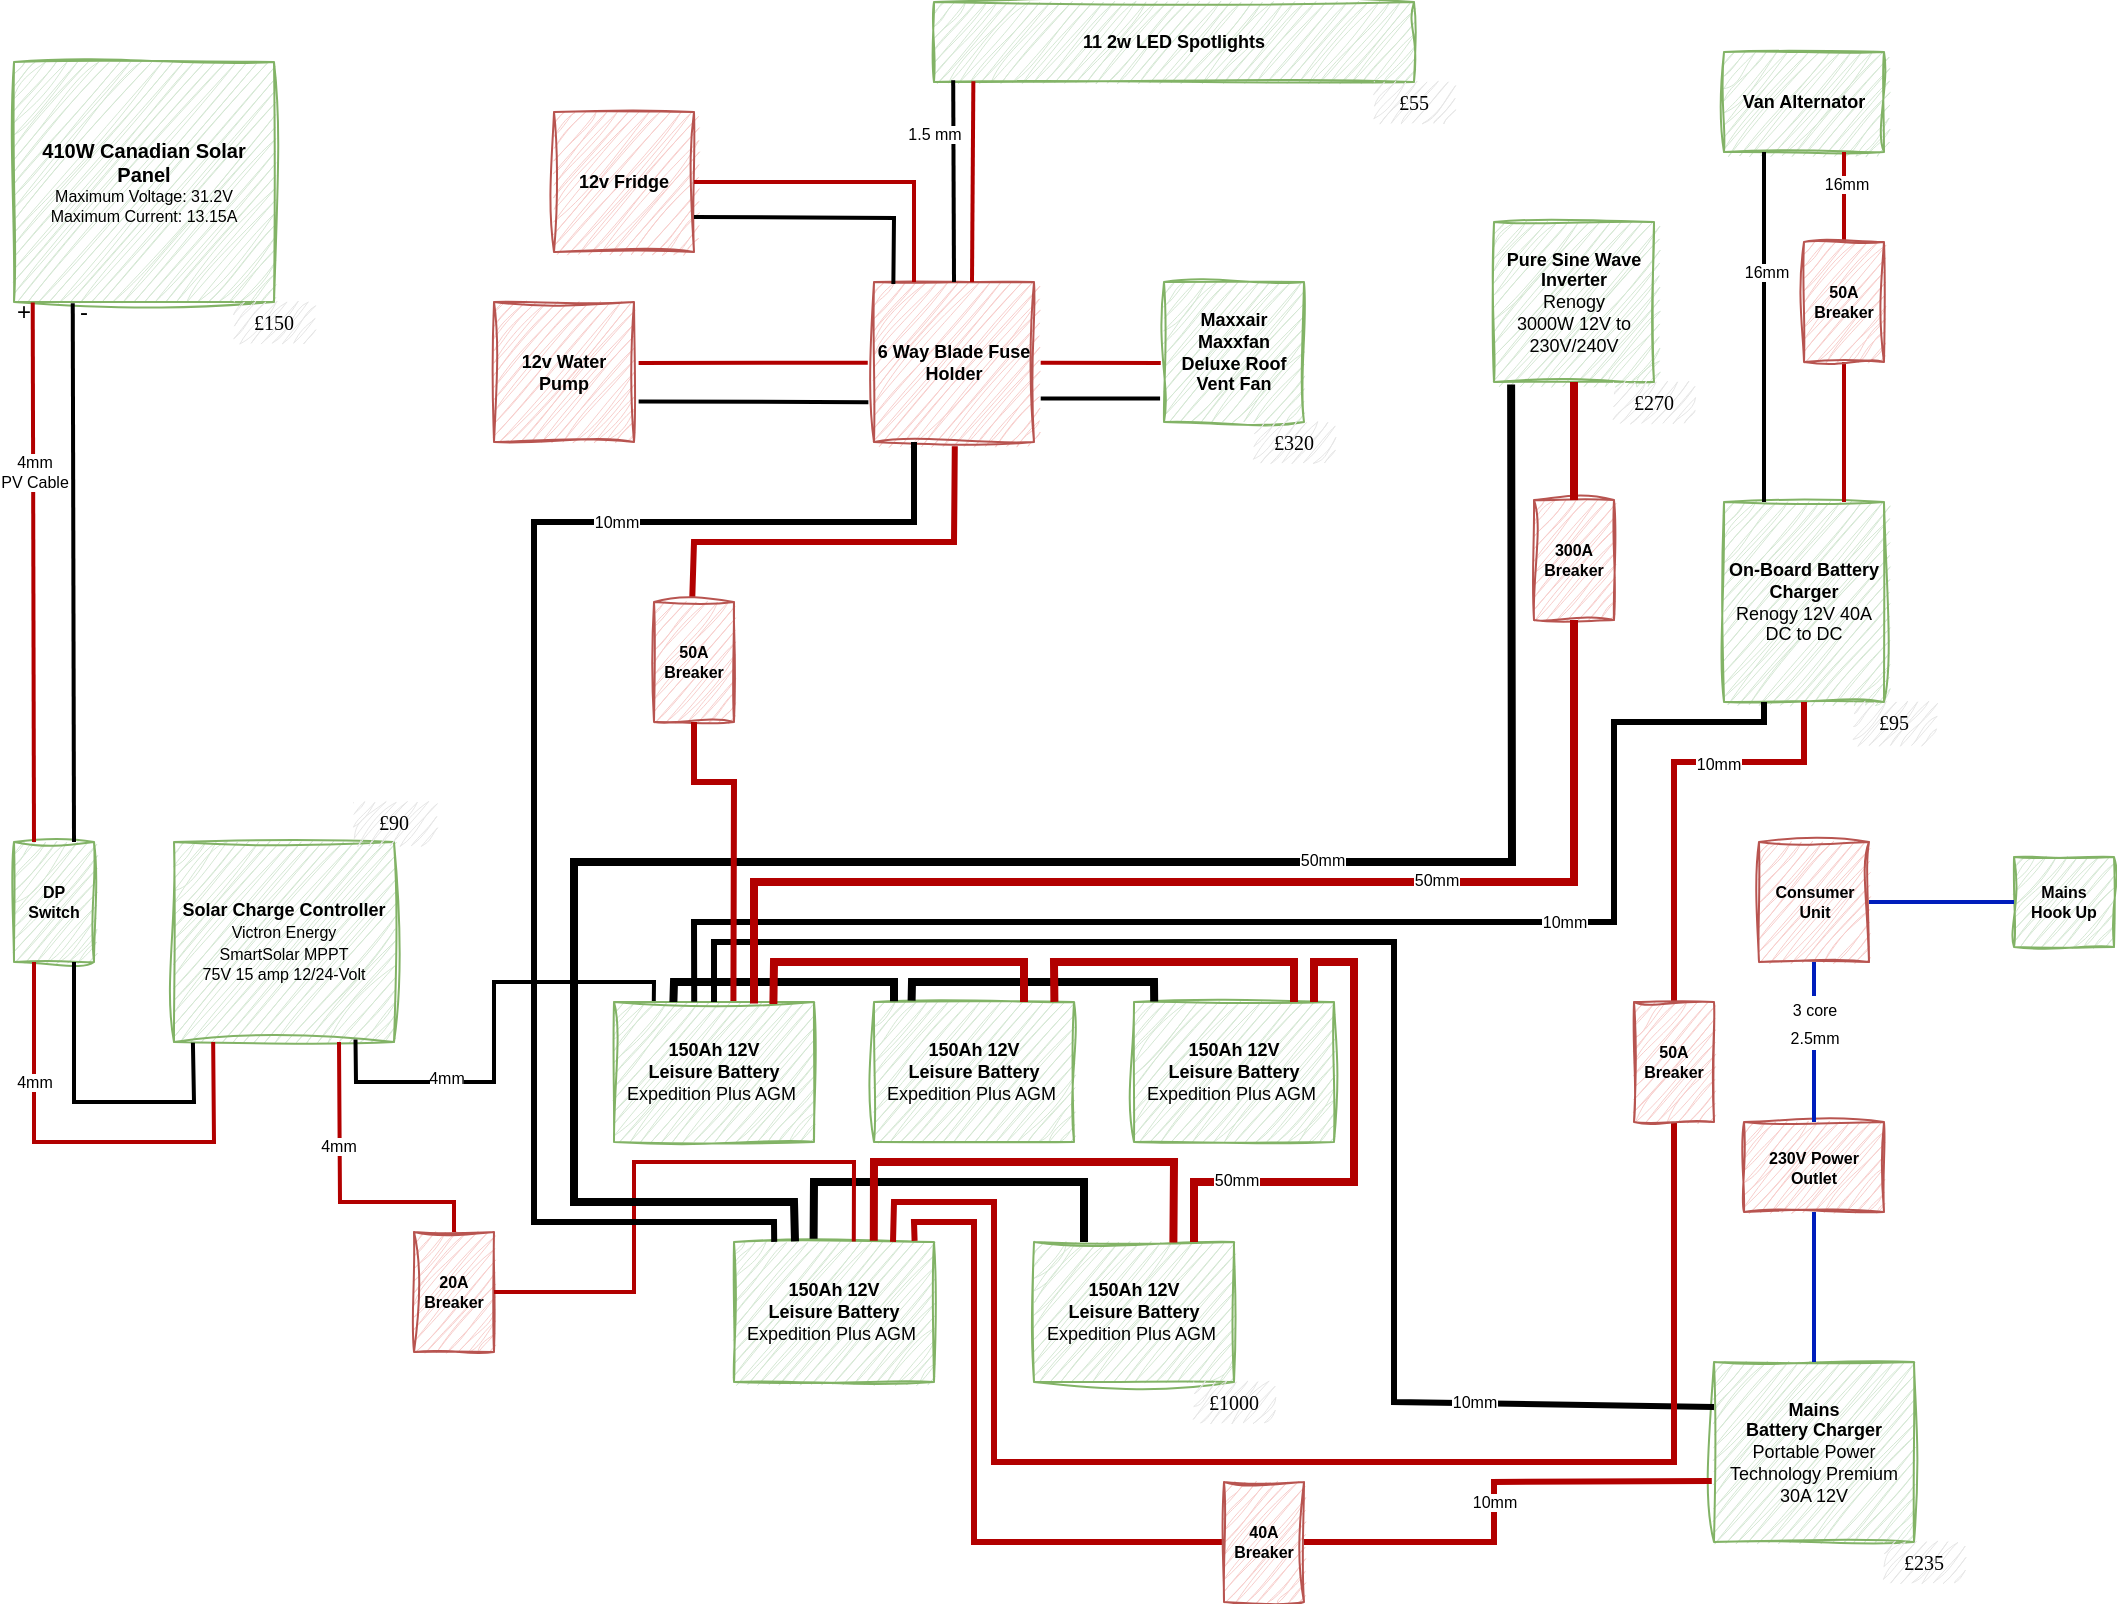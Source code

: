 <mxfile version="21.6.5" type="github">
  <diagram name="Page-1" id="DbgQS2VZ8mDrQ_-aRM_W">
    <mxGraphModel dx="1259" dy="679" grid="1" gridSize="10" guides="1" tooltips="1" connect="1" arrows="1" fold="1" page="1" pageScale="1" pageWidth="1169" pageHeight="827" math="0" shadow="0">
      <root>
        <mxCell id="0" />
        <mxCell id="1" parent="0" />
        <mxCell id="ezjOB3XX6p05gcalG66d-1" value="&lt;b&gt;&lt;font style=&quot;font-size: 10px;&quot;&gt;410W Canadian Solar Panel&lt;/font&gt;&lt;/b&gt;&lt;br style=&quot;font-size: 9px;&quot;&gt;&lt;div style=&quot;font-size: 8px;&quot;&gt;&lt;font style=&quot;font-size: 8px;&quot;&gt;Maximum Voltage: 31.2V&lt;/font&gt;&lt;/div&gt;&lt;div style=&quot;font-size: 8px;&quot;&gt;&lt;font style=&quot;font-size: 8px;&quot;&gt;Maximum Current: 13.15A&lt;/font&gt;&lt;/div&gt;" style="rounded=0;whiteSpace=wrap;html=1;sketch=1;curveFitting=1;jiggle=2;fontSize=9;fillColor=#d5e8d4;strokeColor=#82b366;" parent="1" vertex="1">
          <mxGeometry x="80" y="40" width="130" height="120" as="geometry" />
        </mxCell>
        <mxCell id="ezjOB3XX6p05gcalG66d-2" value="&lt;span style=&quot;font-size: 8px;&quot;&gt;&lt;b style=&quot;font-size: 8px;&quot;&gt;DP Switch&lt;/b&gt;&lt;/span&gt;" style="rounded=0;whiteSpace=wrap;html=1;sketch=1;curveFitting=1;jiggle=2;fontSize=8;fillColor=#d5e8d4;strokeColor=#82b366;" parent="1" vertex="1">
          <mxGeometry x="80" y="430" width="40" height="60" as="geometry" />
        </mxCell>
        <mxCell id="ezjOB3XX6p05gcalG66d-3" value="&lt;b&gt;Solar Charge Controller&lt;/b&gt;&lt;br&gt;&lt;font style=&quot;font-size: 8px;&quot;&gt;Victron Energy &lt;br&gt;SmartSolar MPPT &lt;br&gt;75V 15 amp 12/24-Volt&lt;/font&gt;" style="rounded=0;whiteSpace=wrap;html=1;sketch=1;curveFitting=1;jiggle=2;fontSize=9;fillColor=#d5e8d4;strokeColor=#82b366;" parent="1" vertex="1">
          <mxGeometry x="160" y="430" width="110" height="100" as="geometry" />
        </mxCell>
        <mxCell id="ezjOB3XX6p05gcalG66d-4" value="" style="endArrow=none;html=1;rounded=0;entryX=0.072;entryY=1.002;entryDx=0;entryDy=0;entryPerimeter=0;exitX=0.25;exitY=0;exitDx=0;exitDy=0;strokeWidth=2;fillColor=#e51400;strokeColor=#B20000;" parent="1" source="ezjOB3XX6p05gcalG66d-2" target="ezjOB3XX6p05gcalG66d-1" edge="1">
          <mxGeometry width="50" height="50" relative="1" as="geometry">
            <mxPoint x="620" y="380" as="sourcePoint" />
            <mxPoint x="670" y="330" as="targetPoint" />
          </mxGeometry>
        </mxCell>
        <mxCell id="ezjOB3XX6p05gcalG66d-38" value="4mm&lt;br style=&quot;font-size: 8px;&quot;&gt;PV Cable" style="edgeLabel;html=1;align=center;verticalAlign=middle;resizable=0;points=[];fontSize=8;" parent="ezjOB3XX6p05gcalG66d-4" vertex="1" connectable="0">
          <mxGeometry x="0.527" relative="1" as="geometry">
            <mxPoint y="21" as="offset" />
          </mxGeometry>
        </mxCell>
        <mxCell id="ezjOB3XX6p05gcalG66d-5" value="" style="endArrow=none;html=1;rounded=0;entryX=0.226;entryY=1.005;entryDx=0;entryDy=0;entryPerimeter=0;exitX=0.75;exitY=0;exitDx=0;exitDy=0;strokeWidth=2;" parent="1" source="ezjOB3XX6p05gcalG66d-2" target="ezjOB3XX6p05gcalG66d-1" edge="1">
          <mxGeometry width="50" height="50" relative="1" as="geometry">
            <mxPoint x="111" y="240" as="sourcePoint" />
            <mxPoint x="110" y="160" as="targetPoint" />
          </mxGeometry>
        </mxCell>
        <mxCell id="ezjOB3XX6p05gcalG66d-6" value="+" style="text;html=1;strokeColor=none;fillColor=none;align=center;verticalAlign=middle;whiteSpace=wrap;rounded=0;" parent="1" vertex="1">
          <mxGeometry x="80" y="160" width="10" height="10" as="geometry" />
        </mxCell>
        <mxCell id="ezjOB3XX6p05gcalG66d-7" value="-" style="text;html=1;strokeColor=none;fillColor=none;align=center;verticalAlign=middle;whiteSpace=wrap;rounded=0;" parent="1" vertex="1">
          <mxGeometry x="110" y="160" width="10" height="10" as="geometry" />
        </mxCell>
        <mxCell id="ezjOB3XX6p05gcalG66d-10" value="" style="endArrow=none;html=1;rounded=0;entryX=0.25;entryY=1;entryDx=0;entryDy=0;exitX=0.178;exitY=1;exitDx=0;exitDy=0;strokeWidth=2;fillColor=#e51400;strokeColor=#B20000;exitPerimeter=0;" parent="1" source="ezjOB3XX6p05gcalG66d-3" target="ezjOB3XX6p05gcalG66d-2" edge="1">
          <mxGeometry width="50" height="50" relative="1" as="geometry">
            <mxPoint x="91" y="570" as="sourcePoint" />
            <mxPoint x="90" y="490" as="targetPoint" />
            <Array as="points">
              <mxPoint x="180" y="580" />
              <mxPoint x="90" y="580" />
            </Array>
          </mxGeometry>
        </mxCell>
        <mxCell id="ezjOB3XX6p05gcalG66d-37" value="4mm" style="edgeLabel;html=1;align=center;verticalAlign=middle;resizable=0;points=[];fontSize=8;" parent="ezjOB3XX6p05gcalG66d-10" vertex="1" connectable="0">
          <mxGeometry x="0.27" relative="1" as="geometry">
            <mxPoint y="-24" as="offset" />
          </mxGeometry>
        </mxCell>
        <mxCell id="ezjOB3XX6p05gcalG66d-12" value="" style="endArrow=none;html=1;rounded=0;entryX=0.75;entryY=1;entryDx=0;entryDy=0;exitX=0.086;exitY=1.004;exitDx=0;exitDy=0;strokeWidth=2;exitPerimeter=0;" parent="1" source="ezjOB3XX6p05gcalG66d-3" target="ezjOB3XX6p05gcalG66d-2" edge="1">
          <mxGeometry width="50" height="50" relative="1" as="geometry">
            <mxPoint x="120" y="574.5" as="sourcePoint" />
            <mxPoint x="119" y="495.5" as="targetPoint" />
            <Array as="points">
              <mxPoint x="170" y="560" />
              <mxPoint x="110" y="560" />
            </Array>
          </mxGeometry>
        </mxCell>
        <mxCell id="ezjOB3XX6p05gcalG66d-13" value="&lt;b&gt;150Ah 12V &lt;br&gt;Leisure Battery&lt;br&gt;&lt;/b&gt;Expedition Plus AGM&amp;nbsp;" style="rounded=0;whiteSpace=wrap;html=1;sketch=1;curveFitting=1;jiggle=2;fontSize=9;fillColor=#d5e8d4;strokeColor=#82b366;" parent="1" vertex="1">
          <mxGeometry x="510" y="510" width="100" height="70" as="geometry" />
        </mxCell>
        <mxCell id="ezjOB3XX6p05gcalG66d-14" value="" style="endArrow=none;html=1;rounded=0;exitX=0.199;exitY=-0.005;exitDx=0;exitDy=0;strokeWidth=2;entryX=0.825;entryY=0.988;entryDx=0;entryDy=0;entryPerimeter=0;exitPerimeter=0;" parent="1" source="ezjOB3XX6p05gcalG66d-15" target="ezjOB3XX6p05gcalG66d-3" edge="1">
          <mxGeometry width="50" height="50" relative="1" as="geometry">
            <mxPoint x="309" y="570" as="sourcePoint" />
            <mxPoint x="250" y="530" as="targetPoint" />
            <Array as="points">
              <mxPoint x="400" y="500" />
              <mxPoint x="320" y="500" />
              <mxPoint x="320" y="550" />
              <mxPoint x="251" y="550" />
            </Array>
          </mxGeometry>
        </mxCell>
        <mxCell id="ezjOB3XX6p05gcalG66d-36" value="4mm" style="edgeLabel;html=1;align=center;verticalAlign=middle;resizable=0;points=[];fontSize=8;" parent="ezjOB3XX6p05gcalG66d-14" vertex="1" connectable="0">
          <mxGeometry x="0.424" y="-2" relative="1" as="geometry">
            <mxPoint as="offset" />
          </mxGeometry>
        </mxCell>
        <mxCell id="ezjOB3XX6p05gcalG66d-15" value="&lt;b&gt;150Ah 12V &lt;br&gt;Leisure Battery&lt;br&gt;&lt;/b&gt;Expedition Plus AGM&amp;nbsp;" style="rounded=0;whiteSpace=wrap;html=1;sketch=1;curveFitting=1;jiggle=2;fontSize=9;fillColor=#d5e8d4;strokeColor=#82b366;" parent="1" vertex="1">
          <mxGeometry x="380" y="510" width="100" height="70" as="geometry" />
        </mxCell>
        <mxCell id="ezjOB3XX6p05gcalG66d-16" value="&lt;b&gt;150Ah 12V &lt;br&gt;Leisure Battery&lt;br&gt;&lt;/b&gt;Expedition Plus AGM&amp;nbsp;" style="rounded=0;whiteSpace=wrap;html=1;sketch=1;curveFitting=1;jiggle=2;fontSize=9;fillColor=#d5e8d4;strokeColor=#82b366;" parent="1" vertex="1">
          <mxGeometry x="640" y="510" width="100" height="70" as="geometry" />
        </mxCell>
        <mxCell id="ezjOB3XX6p05gcalG66d-17" value="&lt;b&gt;150Ah 12V &lt;br&gt;Leisure Battery&lt;br&gt;&lt;/b&gt;Expedition Plus AGM&amp;nbsp;" style="rounded=0;whiteSpace=wrap;html=1;sketch=1;curveFitting=1;jiggle=2;fontSize=9;fillColor=#d5e8d4;strokeColor=#82b366;" parent="1" vertex="1">
          <mxGeometry x="440" y="630" width="100" height="70" as="geometry" />
        </mxCell>
        <mxCell id="ezjOB3XX6p05gcalG66d-18" value="&lt;b&gt;150Ah 12V &lt;br&gt;Leisure Battery&lt;br&gt;&lt;/b&gt;Expedition Plus AGM&amp;nbsp;" style="rounded=0;whiteSpace=wrap;html=1;sketch=1;curveFitting=1;jiggle=2;fontSize=9;fillColor=#d5e8d4;strokeColor=#82b366;" parent="1" vertex="1">
          <mxGeometry x="590" y="630" width="100" height="70" as="geometry" />
        </mxCell>
        <mxCell id="ezjOB3XX6p05gcalG66d-21" value="" style="endArrow=none;html=1;rounded=0;exitX=0.1;exitY=-0.005;exitDx=0;exitDy=0;strokeWidth=4;entryX=0.297;entryY=0;entryDx=0;entryDy=0;exitPerimeter=0;strokeColor=#000000;entryPerimeter=0;" parent="1" source="ezjOB3XX6p05gcalG66d-13" target="ezjOB3XX6p05gcalG66d-15" edge="1">
          <mxGeometry width="50" height="50" relative="1" as="geometry">
            <mxPoint x="520" y="510" as="sourcePoint" />
            <mxPoint x="440" y="510" as="targetPoint" />
            <Array as="points">
              <mxPoint x="520" y="500" />
              <mxPoint x="410" y="500" />
            </Array>
          </mxGeometry>
        </mxCell>
        <mxCell id="ezjOB3XX6p05gcalG66d-22" value="" style="endArrow=none;html=1;rounded=0;exitX=0.101;exitY=-0.003;exitDx=0;exitDy=0;strokeWidth=4;entryX=0.188;entryY=-0.01;entryDx=0;entryDy=0;entryPerimeter=0;exitPerimeter=0;" parent="1" source="ezjOB3XX6p05gcalG66d-16" target="ezjOB3XX6p05gcalG66d-13" edge="1">
          <mxGeometry width="50" height="50" relative="1" as="geometry">
            <mxPoint x="700" y="510" as="sourcePoint" />
            <mxPoint x="580" y="510" as="targetPoint" />
            <Array as="points">
              <mxPoint x="650" y="500" />
              <mxPoint x="529" y="500" />
            </Array>
          </mxGeometry>
        </mxCell>
        <mxCell id="ezjOB3XX6p05gcalG66d-23" value="" style="endArrow=none;html=1;rounded=0;exitX=0.25;exitY=0;exitDx=0;exitDy=0;strokeWidth=4;entryX=0.398;entryY=-0.023;entryDx=0;entryDy=0;entryPerimeter=0;" parent="1" source="ezjOB3XX6p05gcalG66d-18" target="ezjOB3XX6p05gcalG66d-17" edge="1">
          <mxGeometry width="50" height="50" relative="1" as="geometry">
            <mxPoint x="610" y="635" as="sourcePoint" />
            <mxPoint x="490" y="635" as="targetPoint" />
            <Array as="points">
              <mxPoint x="615" y="600" />
              <mxPoint x="480" y="600" />
            </Array>
          </mxGeometry>
        </mxCell>
        <mxCell id="ezjOB3XX6p05gcalG66d-24" value="" style="endArrow=none;html=1;rounded=0;exitX=0.75;exitY=0;exitDx=0;exitDy=0;strokeWidth=4;entryX=0.797;entryY=0.014;entryDx=0;entryDy=0;strokeColor=#B20000;fillColor=#e51400;entryPerimeter=0;" parent="1" source="ezjOB3XX6p05gcalG66d-13" target="ezjOB3XX6p05gcalG66d-15" edge="1">
          <mxGeometry width="50" height="50" relative="1" as="geometry">
            <mxPoint x="570" y="490" as="sourcePoint" />
            <mxPoint x="460" y="490" as="targetPoint" />
            <Array as="points">
              <mxPoint x="585" y="490" />
              <mxPoint x="460" y="490" />
            </Array>
          </mxGeometry>
        </mxCell>
        <mxCell id="ezjOB3XX6p05gcalG66d-25" value="" style="endArrow=none;html=1;rounded=0;exitX=0.75;exitY=0;exitDx=0;exitDy=0;strokeWidth=4;entryX=0.902;entryY=-0.001;entryDx=0;entryDy=0;strokeColor=#B20000;fillColor=#e51400;entryPerimeter=0;" parent="1" edge="1" target="ezjOB3XX6p05gcalG66d-13">
          <mxGeometry width="50" height="50" relative="1" as="geometry">
            <mxPoint x="720" y="510" as="sourcePoint" />
            <mxPoint x="590" y="510" as="targetPoint" />
            <Array as="points">
              <mxPoint x="720" y="490" />
              <mxPoint x="600" y="490" />
            </Array>
          </mxGeometry>
        </mxCell>
        <mxCell id="ezjOB3XX6p05gcalG66d-26" value="" style="endArrow=none;html=1;rounded=0;strokeWidth=4;entryX=0.75;entryY=0;entryDx=0;entryDy=0;strokeColor=#B20000;fillColor=#e51400;" parent="1" edge="1">
          <mxGeometry width="50" height="50" relative="1" as="geometry">
            <mxPoint x="670" y="630" as="sourcePoint" />
            <mxPoint x="730" y="510" as="targetPoint" />
            <Array as="points">
              <mxPoint x="670" y="600" />
              <mxPoint x="750" y="600" />
              <mxPoint x="750" y="490" />
              <mxPoint x="730" y="490" />
            </Array>
          </mxGeometry>
        </mxCell>
        <mxCell id="ezjOB3XX6p05gcalG66d-71" value="50mm" style="edgeLabel;html=1;align=center;verticalAlign=middle;resizable=0;points=[];fontSize=8;" parent="ezjOB3XX6p05gcalG66d-26" vertex="1" connectable="0">
          <mxGeometry x="-0.608" y="1" relative="1" as="geometry">
            <mxPoint as="offset" />
          </mxGeometry>
        </mxCell>
        <mxCell id="ezjOB3XX6p05gcalG66d-27" value="" style="endArrow=none;html=1;rounded=0;exitX=0.697;exitY=0.004;exitDx=0;exitDy=0;strokeWidth=4;entryX=0.699;entryY=-0.009;entryDx=0;entryDy=0;strokeColor=#B20000;fillColor=#e51400;entryPerimeter=0;exitPerimeter=0;" parent="1" source="ezjOB3XX6p05gcalG66d-18" target="ezjOB3XX6p05gcalG66d-17" edge="1">
          <mxGeometry width="50" height="50" relative="1" as="geometry">
            <mxPoint x="660" y="620" as="sourcePoint" />
            <mxPoint x="530" y="620" as="targetPoint" />
            <Array as="points">
              <mxPoint x="660" y="590" />
              <mxPoint x="510" y="590" />
            </Array>
          </mxGeometry>
        </mxCell>
        <mxCell id="ezjOB3XX6p05gcalG66d-28" value="&lt;span style=&quot;font-size: 8px;&quot;&gt;&lt;b style=&quot;font-size: 8px;&quot;&gt;20A&lt;br&gt;Breaker&lt;br&gt;&lt;/b&gt;&lt;/span&gt;" style="rounded=0;whiteSpace=wrap;html=1;sketch=1;curveFitting=1;jiggle=2;fontSize=8;fillColor=#f8cecc;strokeColor=#b85450;" parent="1" vertex="1">
          <mxGeometry x="280" y="625" width="40" height="60" as="geometry" />
        </mxCell>
        <mxCell id="ezjOB3XX6p05gcalG66d-30" value="" style="endArrow=none;html=1;rounded=0;strokeWidth=2;entryX=1;entryY=0.5;entryDx=0;entryDy=0;strokeColor=#B20000;fillColor=#e51400;exitX=0.599;exitY=-0.003;exitDx=0;exitDy=0;exitPerimeter=0;" parent="1" source="ezjOB3XX6p05gcalG66d-17" target="ezjOB3XX6p05gcalG66d-28" edge="1">
          <mxGeometry width="50" height="50" relative="1" as="geometry">
            <mxPoint x="510" y="629" as="sourcePoint" />
            <mxPoint x="390" y="620" as="targetPoint" />
            <Array as="points">
              <mxPoint x="500" y="590" />
              <mxPoint x="390" y="590" />
              <mxPoint x="390" y="655" />
            </Array>
          </mxGeometry>
        </mxCell>
        <mxCell id="ezjOB3XX6p05gcalG66d-32" value="" style="endArrow=none;html=1;rounded=0;exitX=0.5;exitY=0;exitDx=0;exitDy=0;strokeWidth=2;entryX=0.75;entryY=1;entryDx=0;entryDy=0;strokeColor=#B20000;fillColor=#e51400;" parent="1" source="ezjOB3XX6p05gcalG66d-28" target="ezjOB3XX6p05gcalG66d-3" edge="1">
          <mxGeometry width="50" height="50" relative="1" as="geometry">
            <mxPoint x="300" y="630" as="sourcePoint" />
            <mxPoint x="100" y="665" as="targetPoint" />
            <Array as="points">
              <mxPoint x="300" y="610" />
              <mxPoint x="243" y="610" />
            </Array>
          </mxGeometry>
        </mxCell>
        <mxCell id="ezjOB3XX6p05gcalG66d-35" value="4mm" style="edgeLabel;html=1;align=center;verticalAlign=middle;resizable=0;points=[];fontSize=8;" parent="ezjOB3XX6p05gcalG66d-32" vertex="1" connectable="0">
          <mxGeometry x="0.32" y="1" relative="1" as="geometry">
            <mxPoint as="offset" />
          </mxGeometry>
        </mxCell>
        <mxCell id="ezjOB3XX6p05gcalG66d-39" value="&lt;b&gt;Mains &lt;/b&gt;&lt;br&gt;&lt;b&gt;Battery Charger&lt;/b&gt;&lt;br&gt;Portable Power Technology Premium 30A 12V" style="rounded=0;whiteSpace=wrap;html=1;sketch=1;curveFitting=1;jiggle=2;fontSize=9;fillColor=#d5e8d4;strokeColor=#82b366;" parent="1" vertex="1">
          <mxGeometry x="930" y="690" width="100" height="90" as="geometry" />
        </mxCell>
        <mxCell id="ezjOB3XX6p05gcalG66d-40" value="" style="endArrow=none;html=1;rounded=0;strokeWidth=3;entryX=0.903;entryY=-0.008;entryDx=0;entryDy=0;strokeColor=#B20000;fillColor=#e51400;entryPerimeter=0;exitX=0;exitY=0.5;exitDx=0;exitDy=0;" parent="1" source="VXaETZQ9VbJ2am4-Ywdy-20" target="ezjOB3XX6p05gcalG66d-17" edge="1">
          <mxGeometry width="50" height="50" relative="1" as="geometry">
            <mxPoint x="800" y="750" as="sourcePoint" />
            <mxPoint x="540" y="635" as="targetPoint" />
            <Array as="points">
              <mxPoint x="560" y="780" />
              <mxPoint x="560" y="620" />
              <mxPoint x="530" y="620" />
            </Array>
          </mxGeometry>
        </mxCell>
        <mxCell id="ezjOB3XX6p05gcalG66d-41" value="" style="endArrow=none;html=1;rounded=0;strokeWidth=3;strokeColor=#000000;exitX=0;exitY=0.25;exitDx=0;exitDy=0;entryX=0.5;entryY=0;entryDx=0;entryDy=0;" parent="1" source="ezjOB3XX6p05gcalG66d-39" target="ezjOB3XX6p05gcalG66d-15" edge="1">
          <mxGeometry width="50" height="50" relative="1" as="geometry">
            <mxPoint x="770" y="742.098" as="sourcePoint" />
            <mxPoint x="420" y="510" as="targetPoint" />
            <Array as="points">
              <mxPoint x="770" y="710" />
              <mxPoint x="770" y="480" />
              <mxPoint x="430" y="480" />
            </Array>
          </mxGeometry>
        </mxCell>
        <mxCell id="ezjOB3XX6p05gcalG66d-70" value="10mm" style="edgeLabel;html=1;align=center;verticalAlign=middle;resizable=0;points=[];fontSize=8;" parent="ezjOB3XX6p05gcalG66d-41" vertex="1" connectable="0">
          <mxGeometry x="-0.683" y="-1" relative="1" as="geometry">
            <mxPoint as="offset" />
          </mxGeometry>
        </mxCell>
        <mxCell id="ezjOB3XX6p05gcalG66d-42" value="&lt;span style=&quot;font-size: 8px;&quot;&gt;&lt;b style=&quot;font-size: 8px;&quot;&gt;230V Power Outlet&lt;br&gt;&lt;/b&gt;&lt;/span&gt;" style="rounded=0;whiteSpace=wrap;html=1;sketch=1;curveFitting=1;jiggle=2;fontSize=8;fillColor=#f8cecc;strokeColor=#b85450;" parent="1" vertex="1">
          <mxGeometry x="945" y="570" width="70" height="45" as="geometry" />
        </mxCell>
        <mxCell id="ezjOB3XX6p05gcalG66d-44" value="&lt;span style=&quot;font-size: 8px;&quot;&gt;&lt;b style=&quot;font-size: 8px;&quot;&gt;Consumer&lt;br&gt;Unit&lt;br&gt;&lt;/b&gt;&lt;/span&gt;" style="rounded=0;whiteSpace=wrap;html=1;sketch=1;curveFitting=1;jiggle=2;fontSize=8;fillColor=#f8cecc;strokeColor=#b85450;" parent="1" vertex="1">
          <mxGeometry x="952.5" y="430" width="55" height="60" as="geometry" />
        </mxCell>
        <mxCell id="ezjOB3XX6p05gcalG66d-45" value="&lt;span style=&quot;font-size: 8px;&quot;&gt;&lt;b style=&quot;font-size: 8px;&quot;&gt;Mains &lt;br&gt;Hook Up&lt;br&gt;&lt;/b&gt;&lt;/span&gt;" style="rounded=0;whiteSpace=wrap;html=1;sketch=1;curveFitting=1;jiggle=2;fontSize=8;fillColor=#d5e8d4;strokeColor=#82b366;" parent="1" vertex="1">
          <mxGeometry x="1080" y="437.5" width="50" height="45" as="geometry" />
        </mxCell>
        <mxCell id="ezjOB3XX6p05gcalG66d-46" value="" style="endArrow=none;html=1;rounded=0;strokeWidth=2;strokeColor=#001DBC;exitX=0.5;exitY=0;exitDx=0;exitDy=0;entryX=0.5;entryY=1;entryDx=0;entryDy=0;fillColor=#0050ef;" parent="1" source="ezjOB3XX6p05gcalG66d-39" target="ezjOB3XX6p05gcalG66d-42" edge="1">
          <mxGeometry width="50" height="50" relative="1" as="geometry">
            <mxPoint x="940" y="723" as="sourcePoint" />
            <mxPoint x="430" y="520" as="targetPoint" />
          </mxGeometry>
        </mxCell>
        <mxCell id="ezjOB3XX6p05gcalG66d-48" value="&lt;font style=&quot;font-size: 8px;&quot;&gt;3 core&lt;br&gt;2.5mm&lt;/font&gt;" style="endArrow=none;html=1;rounded=0;strokeWidth=2;strokeColor=#001DBC;exitX=0.5;exitY=0;exitDx=0;exitDy=0;entryX=0.5;entryY=1;entryDx=0;entryDy=0;fillColor=#0050ef;" parent="1" source="ezjOB3XX6p05gcalG66d-42" target="ezjOB3XX6p05gcalG66d-44" edge="1">
          <mxGeometry x="0.25" width="50" height="50" relative="1" as="geometry">
            <mxPoint x="1070" y="595" as="sourcePoint" />
            <mxPoint x="1070" y="520" as="targetPoint" />
            <mxPoint as="offset" />
          </mxGeometry>
        </mxCell>
        <mxCell id="ezjOB3XX6p05gcalG66d-49" value="" style="endArrow=none;html=1;rounded=0;strokeWidth=2;strokeColor=#001DBC;exitX=1;exitY=0.5;exitDx=0;exitDy=0;entryX=0;entryY=0.5;entryDx=0;entryDy=0;fillColor=#0050ef;" parent="1" source="ezjOB3XX6p05gcalG66d-44" target="ezjOB3XX6p05gcalG66d-45" edge="1">
          <mxGeometry width="50" height="50" relative="1" as="geometry">
            <mxPoint x="990" y="580" as="sourcePoint" />
            <mxPoint x="990" y="500" as="targetPoint" />
          </mxGeometry>
        </mxCell>
        <mxCell id="ezjOB3XX6p05gcalG66d-51" value="&lt;b&gt;On-Board Battery Charger&lt;br&gt;&lt;/b&gt;Renogy 12V 40A DC to DC" style="rounded=0;whiteSpace=wrap;html=1;sketch=1;curveFitting=1;jiggle=2;fontSize=9;fillColor=#d5e8d4;strokeColor=#82b366;" parent="1" vertex="1">
          <mxGeometry x="935" y="260" width="80" height="100" as="geometry" />
        </mxCell>
        <mxCell id="ezjOB3XX6p05gcalG66d-52" value="" style="endArrow=none;html=1;rounded=0;strokeWidth=3;entryX=0.795;entryY=-0.001;entryDx=0;entryDy=0;strokeColor=#B20000;fillColor=#e51400;entryPerimeter=0;exitX=0.5;exitY=1;exitDx=0;exitDy=0;" parent="1" source="VXaETZQ9VbJ2am4-Ywdy-14" target="ezjOB3XX6p05gcalG66d-17" edge="1">
          <mxGeometry width="50" height="50" relative="1" as="geometry">
            <mxPoint x="939" y="759" as="sourcePoint" />
            <mxPoint x="540" y="639" as="targetPoint" />
            <Array as="points">
              <mxPoint x="910" y="740" />
              <mxPoint x="570" y="740" />
              <mxPoint x="570" y="610" />
              <mxPoint x="520" y="610" />
            </Array>
          </mxGeometry>
        </mxCell>
        <mxCell id="ezjOB3XX6p05gcalG66d-55" value="" style="endArrow=none;html=1;rounded=0;exitX=0.25;exitY=1;exitDx=0;exitDy=0;strokeWidth=3;entryX=0.401;entryY=-0.001;entryDx=0;entryDy=0;strokeColor=#000000;entryPerimeter=0;" parent="1" source="ezjOB3XX6p05gcalG66d-51" target="ezjOB3XX6p05gcalG66d-15" edge="1">
          <mxGeometry width="50" height="50" relative="1" as="geometry">
            <mxPoint x="530" y="520" as="sourcePoint" />
            <mxPoint x="420" y="520" as="targetPoint" />
            <Array as="points">
              <mxPoint x="955" y="370" />
              <mxPoint x="880" y="370" />
              <mxPoint x="880" y="470" />
              <mxPoint x="420" y="470" />
            </Array>
          </mxGeometry>
        </mxCell>
        <mxCell id="ezjOB3XX6p05gcalG66d-69" value="10mm" style="edgeLabel;html=1;align=center;verticalAlign=middle;resizable=0;points=[];fontSize=8;" parent="ezjOB3XX6p05gcalG66d-55" vertex="1" connectable="0">
          <mxGeometry x="-0.386" relative="1" as="geometry">
            <mxPoint as="offset" />
          </mxGeometry>
        </mxCell>
        <mxCell id="ezjOB3XX6p05gcalG66d-56" value="&lt;b&gt;Van Alternator&lt;/b&gt;" style="rounded=0;whiteSpace=wrap;html=1;sketch=1;curveFitting=1;jiggle=2;fontSize=9;fillColor=#d5e8d4;strokeColor=#82b366;" parent="1" vertex="1">
          <mxGeometry x="935" y="35" width="80" height="50" as="geometry" />
        </mxCell>
        <mxCell id="ezjOB3XX6p05gcalG66d-57" value="" style="endArrow=none;html=1;rounded=0;strokeWidth=2;entryX=0.75;entryY=0;entryDx=0;entryDy=0;strokeColor=#B20000;fillColor=#e51400;exitX=0.5;exitY=1;exitDx=0;exitDy=0;" parent="1" source="VXaETZQ9VbJ2am4-Ywdy-17" target="ezjOB3XX6p05gcalG66d-51" edge="1">
          <mxGeometry width="50" height="50" relative="1" as="geometry">
            <mxPoint x="1025" y="278" as="sourcePoint" />
            <mxPoint x="570" y="548" as="targetPoint" />
          </mxGeometry>
        </mxCell>
        <mxCell id="ezjOB3XX6p05gcalG66d-59" value="" style="endArrow=none;html=1;rounded=0;strokeWidth=2;entryX=0.25;entryY=0;entryDx=0;entryDy=0;strokeColor=#000000;fillColor=#e51400;exitX=0.25;exitY=1;exitDx=0;exitDy=0;" parent="1" edge="1" target="ezjOB3XX6p05gcalG66d-51" source="ezjOB3XX6p05gcalG66d-56">
          <mxGeometry width="50" height="50" relative="1" as="geometry">
            <mxPoint x="960" y="170" as="sourcePoint" />
            <mxPoint x="960" y="260" as="targetPoint" />
          </mxGeometry>
        </mxCell>
        <mxCell id="ezjOB3XX6p05gcalG66d-60" value="16mm" style="edgeLabel;html=1;align=center;verticalAlign=middle;resizable=0;points=[];fontSize=8;" parent="ezjOB3XX6p05gcalG66d-59" vertex="1" connectable="0">
          <mxGeometry x="-0.318" y="1" relative="1" as="geometry">
            <mxPoint as="offset" />
          </mxGeometry>
        </mxCell>
        <mxCell id="ezjOB3XX6p05gcalG66d-61" value="&lt;b&gt;Pure Sine Wave Inverter&lt;br&gt;&lt;/b&gt;Renogy&lt;br&gt;3000W 12V to 230V/240V" style="rounded=0;whiteSpace=wrap;html=1;sketch=1;curveFitting=1;jiggle=2;fontSize=9;fillColor=#d5e8d4;strokeColor=#82b366;" parent="1" vertex="1">
          <mxGeometry x="820" y="120" width="80" height="80" as="geometry" />
        </mxCell>
        <mxCell id="ezjOB3XX6p05gcalG66d-62" value="&lt;span style=&quot;font-size: 8px;&quot;&gt;&lt;b style=&quot;font-size: 8px;&quot;&gt;300A&lt;br&gt;Breaker&lt;br&gt;&lt;/b&gt;&lt;/span&gt;" style="rounded=0;whiteSpace=wrap;html=1;sketch=1;curveFitting=1;jiggle=2;fontSize=8;fillColor=#f8cecc;strokeColor=#b85450;" parent="1" vertex="1">
          <mxGeometry x="840" y="259.04" width="40" height="60" as="geometry" />
        </mxCell>
        <mxCell id="ezjOB3XX6p05gcalG66d-63" value="" style="endArrow=none;html=1;rounded=0;strokeWidth=4;entryX=0.7;entryY=0.01;entryDx=0;entryDy=0;strokeColor=#B20000;entryPerimeter=0;exitX=0.5;exitY=1;exitDx=0;exitDy=0;fillColor=#e51400;" parent="1" source="ezjOB3XX6p05gcalG66d-62" target="ezjOB3XX6p05gcalG66d-15" edge="1">
          <mxGeometry width="50" height="50" relative="1" as="geometry">
            <mxPoint x="830" y="270" as="sourcePoint" />
            <mxPoint x="430" y="520" as="targetPoint" />
            <Array as="points">
              <mxPoint x="860" y="450" />
              <mxPoint x="450" y="450" />
            </Array>
          </mxGeometry>
        </mxCell>
        <mxCell id="ezjOB3XX6p05gcalG66d-64" value="50mm" style="edgeLabel;html=1;align=center;verticalAlign=middle;resizable=0;points=[];fontSize=8;" parent="ezjOB3XX6p05gcalG66d-63" vertex="1" connectable="0">
          <mxGeometry x="-0.336" y="-1" relative="1" as="geometry">
            <mxPoint as="offset" />
          </mxGeometry>
        </mxCell>
        <mxCell id="ezjOB3XX6p05gcalG66d-65" value="" style="endArrow=none;html=1;rounded=0;strokeWidth=4;strokeColor=#000000;exitX=0.107;exitY=1.015;exitDx=0;exitDy=0;fillColor=#e51400;exitPerimeter=0;entryX=0.305;entryY=-0.004;entryDx=0;entryDy=0;entryPerimeter=0;" parent="1" source="ezjOB3XX6p05gcalG66d-61" target="ezjOB3XX6p05gcalG66d-17" edge="1">
          <mxGeometry width="50" height="50" relative="1" as="geometry">
            <mxPoint x="810" y="249" as="sourcePoint" />
            <mxPoint x="360" y="620" as="targetPoint" />
            <Array as="points">
              <mxPoint x="829" y="440" />
              <mxPoint x="360" y="440" />
              <mxPoint x="360" y="610" />
              <mxPoint x="470" y="610" />
            </Array>
          </mxGeometry>
        </mxCell>
        <mxCell id="ezjOB3XX6p05gcalG66d-66" value="50mm" style="edgeLabel;html=1;align=center;verticalAlign=middle;resizable=0;points=[];fontSize=8;" parent="ezjOB3XX6p05gcalG66d-65" vertex="1" connectable="0">
          <mxGeometry x="-0.336" y="-1" relative="1" as="geometry">
            <mxPoint as="offset" />
          </mxGeometry>
        </mxCell>
        <mxCell id="ezjOB3XX6p05gcalG66d-67" value="" style="endArrow=none;html=1;rounded=0;strokeWidth=4;strokeColor=#B20000;exitX=0.5;exitY=1;exitDx=0;exitDy=0;fillColor=#e51400;entryX=0.5;entryY=0;entryDx=0;entryDy=0;" parent="1" source="ezjOB3XX6p05gcalG66d-61" target="ezjOB3XX6p05gcalG66d-62" edge="1">
          <mxGeometry width="50" height="50" relative="1" as="geometry">
            <mxPoint x="839" y="211" as="sourcePoint" />
            <mxPoint x="523" y="720" as="targetPoint" />
          </mxGeometry>
        </mxCell>
        <mxCell id="ezjOB3XX6p05gcalG66d-72" value="&lt;b&gt;6 Way Blade Fuse Holder&lt;/b&gt;" style="rounded=0;whiteSpace=wrap;html=1;sketch=1;curveFitting=1;jiggle=2;fontSize=9;fillColor=#f8cecc;strokeColor=#b85450;" parent="1" vertex="1">
          <mxGeometry x="510" y="150" width="80" height="80" as="geometry" />
        </mxCell>
        <mxCell id="ezjOB3XX6p05gcalG66d-73" value="&lt;span style=&quot;font-size: 8px;&quot;&gt;&lt;b style=&quot;font-size: 8px;&quot;&gt;50A&lt;br&gt;Breaker&lt;br&gt;&lt;/b&gt;&lt;/span&gt;" style="rounded=0;whiteSpace=wrap;html=1;sketch=1;curveFitting=1;jiggle=2;fontSize=8;fillColor=#f8cecc;strokeColor=#b85450;" parent="1" vertex="1">
          <mxGeometry x="400" y="310" width="40" height="60" as="geometry" />
        </mxCell>
        <mxCell id="ezjOB3XX6p05gcalG66d-74" value="" style="endArrow=none;html=1;rounded=0;strokeWidth=3;strokeColor=#B20000;exitX=0.5;exitY=1;exitDx=0;exitDy=0;fillColor=#e51400;entryX=0.5;entryY=0;entryDx=0;entryDy=0;" parent="1" source="ezjOB3XX6p05gcalG66d-73" edge="1">
          <mxGeometry width="50" height="50" relative="1" as="geometry">
            <mxPoint x="439.71" y="450.5" as="sourcePoint" />
            <mxPoint x="439.71" y="509.5" as="targetPoint" />
            <Array as="points">
              <mxPoint x="420" y="400" />
              <mxPoint x="440" y="400" />
            </Array>
          </mxGeometry>
        </mxCell>
        <mxCell id="ezjOB3XX6p05gcalG66d-75" value="" style="endArrow=none;html=1;rounded=0;strokeWidth=3;strokeColor=#B20000;exitX=0.479;exitY=-0.046;exitDx=0;exitDy=0;fillColor=#e51400;entryX=0.505;entryY=1.027;entryDx=0;entryDy=0;exitPerimeter=0;entryPerimeter=0;" parent="1" source="ezjOB3XX6p05gcalG66d-73" target="ezjOB3XX6p05gcalG66d-72" edge="1">
          <mxGeometry width="50" height="50" relative="1" as="geometry">
            <mxPoint x="500" y="319.04" as="sourcePoint" />
            <mxPoint x="519.71" y="458.54" as="targetPoint" />
            <Array as="points">
              <mxPoint x="420" y="280" />
              <mxPoint x="550" y="280" />
            </Array>
          </mxGeometry>
        </mxCell>
        <mxCell id="ezjOB3XX6p05gcalG66d-76" value="" style="endArrow=none;html=1;rounded=0;strokeWidth=3;strokeColor=#000000;fillColor=#e51400;entryX=0.25;entryY=1;entryDx=0;entryDy=0;exitX=0.201;exitY=-0.001;exitDx=0;exitDy=0;exitPerimeter=0;" parent="1" source="ezjOB3XX6p05gcalG66d-17" target="ezjOB3XX6p05gcalG66d-72" edge="1">
          <mxGeometry width="50" height="50" relative="1" as="geometry">
            <mxPoint x="420" y="683.896" as="sourcePoint" />
            <mxPoint x="560" y="242" as="targetPoint" />
            <Array as="points">
              <mxPoint x="460" y="620" />
              <mxPoint x="340" y="620" />
              <mxPoint x="340" y="270" />
              <mxPoint x="530" y="270" />
            </Array>
          </mxGeometry>
        </mxCell>
        <mxCell id="ezjOB3XX6p05gcalG66d-77" value="10mm" style="edgeLabel;html=1;align=center;verticalAlign=middle;resizable=0;points=[];fontSize=8;" parent="ezjOB3XX6p05gcalG66d-76" vertex="1" connectable="0">
          <mxGeometry x="0.466" relative="1" as="geometry">
            <mxPoint as="offset" />
          </mxGeometry>
        </mxCell>
        <mxCell id="ezjOB3XX6p05gcalG66d-78" value="&lt;b&gt;11 2w LED Spotlights&lt;/b&gt;" style="rounded=0;whiteSpace=wrap;html=1;sketch=1;curveFitting=1;jiggle=2;fontSize=9;fillColor=#d5e8d4;strokeColor=#82b366;" parent="1" vertex="1">
          <mxGeometry x="540" y="10" width="240" height="40" as="geometry" />
        </mxCell>
        <mxCell id="ezjOB3XX6p05gcalG66d-79" value="" style="endArrow=none;html=1;rounded=0;strokeWidth=2;strokeColor=#000000;fillColor=#e51400;entryX=0.04;entryY=0.979;entryDx=0;entryDy=0;exitX=0.5;exitY=0;exitDx=0;exitDy=0;entryPerimeter=0;" parent="1" source="ezjOB3XX6p05gcalG66d-72" target="ezjOB3XX6p05gcalG66d-78" edge="1">
          <mxGeometry width="50" height="50" relative="1" as="geometry">
            <mxPoint x="470" y="640" as="sourcePoint" />
            <mxPoint x="540" y="240" as="targetPoint" />
          </mxGeometry>
        </mxCell>
        <mxCell id="ezjOB3XX6p05gcalG66d-80" value="1.5 mm" style="edgeLabel;html=1;align=center;verticalAlign=middle;resizable=0;points=[];fontSize=8;" parent="ezjOB3XX6p05gcalG66d-79" vertex="1" connectable="0">
          <mxGeometry x="0.466" relative="1" as="geometry">
            <mxPoint x="-10" as="offset" />
          </mxGeometry>
        </mxCell>
        <mxCell id="ezjOB3XX6p05gcalG66d-81" value="" style="endArrow=none;html=1;rounded=0;strokeWidth=2;strokeColor=#B20000;fillColor=#e51400;entryX=0.082;entryY=0.99;entryDx=0;entryDy=0;exitX=0.5;exitY=0;exitDx=0;exitDy=0;entryPerimeter=0;" parent="1" target="ezjOB3XX6p05gcalG66d-78" edge="1">
          <mxGeometry width="50" height="50" relative="1" as="geometry">
            <mxPoint x="559" y="150" as="sourcePoint" />
            <mxPoint x="561" y="50" as="targetPoint" />
          </mxGeometry>
        </mxCell>
        <mxCell id="ezjOB3XX6p05gcalG66d-83" value="&lt;b&gt;Maxxair Maxxfan Deluxe Roof Vent Fan&lt;/b&gt;" style="rounded=0;whiteSpace=wrap;html=1;sketch=1;curveFitting=1;jiggle=2;fontSize=9;fillColor=#d5e8d4;strokeColor=#82b366;" parent="1" vertex="1">
          <mxGeometry x="655" y="150" width="70" height="70" as="geometry" />
        </mxCell>
        <mxCell id="ezjOB3XX6p05gcalG66d-84" value="&lt;b&gt;12v Water Pump&lt;/b&gt;" style="rounded=0;whiteSpace=wrap;html=1;sketch=1;curveFitting=1;jiggle=2;fontSize=9;fillColor=#f8cecc;strokeColor=#b85450;" parent="1" vertex="1">
          <mxGeometry x="320" y="160" width="70" height="70" as="geometry" />
        </mxCell>
        <mxCell id="ezjOB3XX6p05gcalG66d-85" value="&lt;b&gt;12v Fridge&lt;/b&gt;" style="rounded=0;whiteSpace=wrap;html=1;sketch=1;curveFitting=1;jiggle=2;fontSize=9;fillColor=#f8cecc;strokeColor=#b85450;" parent="1" vertex="1">
          <mxGeometry x="350" y="65" width="70" height="70" as="geometry" />
        </mxCell>
        <mxCell id="ezjOB3XX6p05gcalG66d-86" value="" style="endArrow=none;html=1;rounded=0;strokeWidth=2;strokeColor=#B20000;fillColor=#e51400;entryX=1;entryY=0.5;entryDx=0;entryDy=0;exitX=0.25;exitY=0;exitDx=0;exitDy=0;" parent="1" source="ezjOB3XX6p05gcalG66d-72" target="ezjOB3XX6p05gcalG66d-85" edge="1">
          <mxGeometry width="50" height="50" relative="1" as="geometry">
            <mxPoint x="569" y="160" as="sourcePoint" />
            <mxPoint x="570" y="60" as="targetPoint" />
            <Array as="points">
              <mxPoint x="530" y="100" />
            </Array>
          </mxGeometry>
        </mxCell>
        <mxCell id="ezjOB3XX6p05gcalG66d-87" value="" style="endArrow=none;html=1;rounded=0;strokeWidth=2;strokeColor=#000000;fillColor=#e51400;entryX=1;entryY=0.75;entryDx=0;entryDy=0;exitX=0.121;exitY=0.012;exitDx=0;exitDy=0;exitPerimeter=0;" parent="1" source="ezjOB3XX6p05gcalG66d-72" target="ezjOB3XX6p05gcalG66d-85" edge="1">
          <mxGeometry width="50" height="50" relative="1" as="geometry">
            <mxPoint x="540" y="160" as="sourcePoint" />
            <mxPoint x="430" y="103" as="targetPoint" />
            <Array as="points">
              <mxPoint x="520" y="118" />
            </Array>
          </mxGeometry>
        </mxCell>
        <mxCell id="ezjOB3XX6p05gcalG66d-88" value="" style="endArrow=none;html=1;rounded=0;strokeWidth=2;strokeColor=#000000;fillColor=#e51400;entryX=1.033;entryY=0.71;entryDx=0;entryDy=0;exitX=-0.035;exitY=0.751;exitDx=0;exitDy=0;exitPerimeter=0;entryPerimeter=0;" parent="1" source="ezjOB3XX6p05gcalG66d-72" target="ezjOB3XX6p05gcalG66d-84" edge="1">
          <mxGeometry width="50" height="50" relative="1" as="geometry">
            <mxPoint x="530" y="161" as="sourcePoint" />
            <mxPoint x="430" y="128" as="targetPoint" />
          </mxGeometry>
        </mxCell>
        <mxCell id="ezjOB3XX6p05gcalG66d-89" value="" style="endArrow=none;html=1;rounded=0;strokeWidth=2;strokeColor=#B20000;fillColor=#e51400;entryX=1.033;entryY=0.435;entryDx=0;entryDy=0;entryPerimeter=0;exitX=-0.039;exitY=0.505;exitDx=0;exitDy=0;exitPerimeter=0;" parent="1" source="ezjOB3XX6p05gcalG66d-72" target="ezjOB3XX6p05gcalG66d-84" edge="1">
          <mxGeometry width="50" height="50" relative="1" as="geometry">
            <mxPoint x="500" y="190" as="sourcePoint" />
            <mxPoint x="390" y="190.5" as="targetPoint" />
          </mxGeometry>
        </mxCell>
        <mxCell id="ezjOB3XX6p05gcalG66d-90" value="" style="endArrow=none;html=1;rounded=0;strokeWidth=2;strokeColor=#B20000;fillColor=#e51400;entryX=-0.023;entryY=0.578;entryDx=0;entryDy=0;entryPerimeter=0;exitX=1.042;exitY=0.505;exitDx=0;exitDy=0;exitPerimeter=0;" parent="1" source="ezjOB3XX6p05gcalG66d-72" target="ezjOB3XX6p05gcalG66d-83" edge="1">
          <mxGeometry width="50" height="50" relative="1" as="geometry">
            <mxPoint x="517" y="200" as="sourcePoint" />
            <mxPoint x="402" y="200" as="targetPoint" />
          </mxGeometry>
        </mxCell>
        <mxCell id="ezjOB3XX6p05gcalG66d-91" value="" style="endArrow=none;html=1;rounded=0;strokeWidth=2;strokeColor=#000000;fillColor=#e51400;entryX=-0.028;entryY=0.832;entryDx=0;entryDy=0;entryPerimeter=0;exitX=1.042;exitY=0.728;exitDx=0;exitDy=0;exitPerimeter=0;" parent="1" source="ezjOB3XX6p05gcalG66d-72" target="ezjOB3XX6p05gcalG66d-83" edge="1">
          <mxGeometry width="50" height="50" relative="1" as="geometry">
            <mxPoint x="603" y="200" as="sourcePoint" />
            <mxPoint x="663" y="200" as="targetPoint" />
          </mxGeometry>
        </mxCell>
        <mxCell id="VXaETZQ9VbJ2am4-Ywdy-1" value="£320" style="text;html=1;strokeColor=none;fillColor=#E6E6E6;align=center;verticalAlign=middle;whiteSpace=wrap;rounded=0;fontSize=10;fontFamily=Verdana;fontStyle=0;sketch=1;curveFitting=1;jiggle=2;" vertex="1" parent="1">
          <mxGeometry x="700" y="220" width="40" height="20" as="geometry" />
        </mxCell>
        <mxCell id="VXaETZQ9VbJ2am4-Ywdy-2" value="£270" style="text;html=1;strokeColor=none;fillColor=#E6E6E6;align=center;verticalAlign=middle;whiteSpace=wrap;rounded=0;fontSize=10;fontFamily=Verdana;fontStyle=0;sketch=1;curveFitting=1;jiggle=2;" vertex="1" parent="1">
          <mxGeometry x="880" y="200" width="40" height="20" as="geometry" />
        </mxCell>
        <mxCell id="VXaETZQ9VbJ2am4-Ywdy-3" value="£95" style="text;html=1;strokeColor=none;fillColor=#E6E6E6;align=center;verticalAlign=middle;whiteSpace=wrap;rounded=0;fontSize=10;fontFamily=Verdana;fontStyle=0;sketch=1;curveFitting=1;jiggle=2;" vertex="1" parent="1">
          <mxGeometry x="1000" y="360" width="40" height="20" as="geometry" />
        </mxCell>
        <mxCell id="VXaETZQ9VbJ2am4-Ywdy-4" value="£150" style="text;html=1;strokeColor=none;fillColor=#E6E6E6;align=center;verticalAlign=middle;whiteSpace=wrap;rounded=0;fontSize=10;fontFamily=Verdana;fontStyle=0;sketch=1;curveFitting=1;jiggle=2;" vertex="1" parent="1">
          <mxGeometry x="190" y="160" width="40" height="20" as="geometry" />
        </mxCell>
        <mxCell id="VXaETZQ9VbJ2am4-Ywdy-5" value="£90" style="text;html=1;strokeColor=none;fillColor=#E6E6E6;align=center;verticalAlign=middle;whiteSpace=wrap;rounded=0;fontSize=10;fontFamily=Verdana;fontStyle=0;sketch=1;curveFitting=1;jiggle=2;" vertex="1" parent="1">
          <mxGeometry x="250" y="410" width="40" height="20" as="geometry" />
        </mxCell>
        <mxCell id="VXaETZQ9VbJ2am4-Ywdy-6" value="£1000" style="text;html=1;strokeColor=none;fillColor=#E6E6E6;align=center;verticalAlign=middle;whiteSpace=wrap;rounded=0;fontSize=10;fontFamily=Verdana;fontStyle=0;sketch=1;curveFitting=1;jiggle=2;" vertex="1" parent="1">
          <mxGeometry x="670" y="700" width="40" height="20" as="geometry" />
        </mxCell>
        <mxCell id="VXaETZQ9VbJ2am4-Ywdy-9" value="£235" style="text;html=1;strokeColor=none;fillColor=#E6E6E6;align=center;verticalAlign=middle;whiteSpace=wrap;rounded=0;fontSize=10;fontFamily=Verdana;fontStyle=0;sketch=1;curveFitting=1;jiggle=2;" vertex="1" parent="1">
          <mxGeometry x="1015" y="780" width="40" height="20" as="geometry" />
        </mxCell>
        <mxCell id="VXaETZQ9VbJ2am4-Ywdy-10" value="£55" style="text;html=1;strokeColor=none;fillColor=#E6E6E6;align=center;verticalAlign=middle;whiteSpace=wrap;rounded=0;fontSize=10;fontFamily=Verdana;fontStyle=0;sketch=1;curveFitting=1;jiggle=2;" vertex="1" parent="1">
          <mxGeometry x="760" y="50" width="40" height="20" as="geometry" />
        </mxCell>
        <mxCell id="VXaETZQ9VbJ2am4-Ywdy-15" value="" style="endArrow=none;html=1;rounded=0;strokeWidth=3;entryX=0.5;entryY=0;entryDx=0;entryDy=0;strokeColor=#B20000;fillColor=#e51400;exitX=0.5;exitY=1;exitDx=0;exitDy=0;" edge="1" parent="1" source="ezjOB3XX6p05gcalG66d-51" target="VXaETZQ9VbJ2am4-Ywdy-14">
          <mxGeometry width="50" height="50" relative="1" as="geometry">
            <mxPoint x="975" y="360" as="sourcePoint" />
            <mxPoint x="520" y="630" as="targetPoint" />
            <Array as="points">
              <mxPoint x="975" y="390" />
              <mxPoint x="910" y="390" />
            </Array>
          </mxGeometry>
        </mxCell>
        <mxCell id="VXaETZQ9VbJ2am4-Ywdy-16" value="10mm" style="edgeLabel;html=1;align=center;verticalAlign=middle;resizable=0;points=[];fontSize=8;" vertex="1" connectable="0" parent="VXaETZQ9VbJ2am4-Ywdy-15">
          <mxGeometry x="-0.318" y="1" relative="1" as="geometry">
            <mxPoint as="offset" />
          </mxGeometry>
        </mxCell>
        <mxCell id="VXaETZQ9VbJ2am4-Ywdy-14" value="&lt;span style=&quot;font-size: 8px;&quot;&gt;&lt;b style=&quot;font-size: 8px;&quot;&gt;50A&lt;br&gt;Breaker&lt;br&gt;&lt;/b&gt;&lt;/span&gt;" style="rounded=0;whiteSpace=wrap;html=1;sketch=1;curveFitting=1;jiggle=2;fontSize=8;fillColor=#f8cecc;strokeColor=#b85450;" vertex="1" parent="1">
          <mxGeometry x="890" y="510" width="40" height="60" as="geometry" />
        </mxCell>
        <mxCell id="VXaETZQ9VbJ2am4-Ywdy-18" value="" style="endArrow=none;html=1;rounded=0;strokeWidth=2;entryX=0.5;entryY=0;entryDx=0;entryDy=0;strokeColor=#B20000;fillColor=#e51400;exitX=0.75;exitY=1;exitDx=0;exitDy=0;" edge="1" parent="1" source="ezjOB3XX6p05gcalG66d-56" target="VXaETZQ9VbJ2am4-Ywdy-17">
          <mxGeometry width="50" height="50" relative="1" as="geometry">
            <mxPoint x="995" y="85" as="sourcePoint" />
            <mxPoint x="995" y="260" as="targetPoint" />
          </mxGeometry>
        </mxCell>
        <mxCell id="VXaETZQ9VbJ2am4-Ywdy-19" value="16mm" style="edgeLabel;html=1;align=center;verticalAlign=middle;resizable=0;points=[];fontSize=8;" vertex="1" connectable="0" parent="VXaETZQ9VbJ2am4-Ywdy-18">
          <mxGeometry x="-0.318" y="1" relative="1" as="geometry">
            <mxPoint as="offset" />
          </mxGeometry>
        </mxCell>
        <mxCell id="VXaETZQ9VbJ2am4-Ywdy-17" value="&lt;span style=&quot;font-size: 8px;&quot;&gt;&lt;b style=&quot;font-size: 8px;&quot;&gt;50A&lt;br&gt;Breaker&lt;br&gt;&lt;/b&gt;&lt;/span&gt;" style="rounded=0;whiteSpace=wrap;html=1;sketch=1;curveFitting=1;jiggle=2;fontSize=8;fillColor=#f8cecc;strokeColor=#b85450;" vertex="1" parent="1">
          <mxGeometry x="975" y="130" width="40" height="60" as="geometry" />
        </mxCell>
        <mxCell id="VXaETZQ9VbJ2am4-Ywdy-22" value="" style="endArrow=none;html=1;rounded=0;strokeWidth=3;entryX=1;entryY=0.5;entryDx=0;entryDy=0;strokeColor=#B20000;fillColor=#e51400;exitX=-0.011;exitY=0.661;exitDx=0;exitDy=0;exitPerimeter=0;" edge="1" parent="1" source="ezjOB3XX6p05gcalG66d-39" target="VXaETZQ9VbJ2am4-Ywdy-20">
          <mxGeometry width="50" height="50" relative="1" as="geometry">
            <mxPoint x="929" y="749" as="sourcePoint" />
            <mxPoint x="530" y="629" as="targetPoint" />
            <Array as="points">
              <mxPoint x="820" y="750" />
              <mxPoint x="820" y="780" />
            </Array>
          </mxGeometry>
        </mxCell>
        <mxCell id="VXaETZQ9VbJ2am4-Ywdy-23" value="10mm" style="edgeLabel;html=1;align=center;verticalAlign=middle;resizable=0;points=[];fontSize=8;" vertex="1" connectable="0" parent="VXaETZQ9VbJ2am4-Ywdy-22">
          <mxGeometry x="-0.368" y="1" relative="1" as="geometry">
            <mxPoint x="-35" y="9" as="offset" />
          </mxGeometry>
        </mxCell>
        <mxCell id="VXaETZQ9VbJ2am4-Ywdy-20" value="&lt;span style=&quot;font-size: 8px;&quot;&gt;&lt;b style=&quot;font-size: 8px;&quot;&gt;40A&lt;br&gt;Breaker&lt;br&gt;&lt;/b&gt;&lt;/span&gt;" style="rounded=0;whiteSpace=wrap;html=1;sketch=1;curveFitting=1;jiggle=2;fontSize=8;fillColor=#f8cecc;strokeColor=#b85450;" vertex="1" parent="1">
          <mxGeometry x="685" y="750" width="40" height="60" as="geometry" />
        </mxCell>
      </root>
    </mxGraphModel>
  </diagram>
</mxfile>
